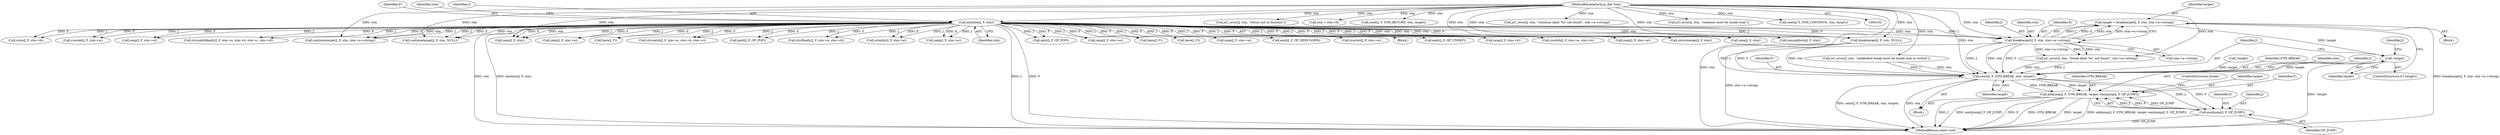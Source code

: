 digraph "1_ghostscript_5008105780c0b0182ea6eda83ad5598f225be3ee@del" {
"1000559" [label="(Call,target = breaktarget(J, F, stm, stm->a->string))"];
"1000561" [label="(Call,breaktarget(J, F, stm, stm->a->string))"];
"1000111" [label="(Call,emitline(J, F, stm))"];
"1000104" [label="(MethodParameterIn,js_Ast *stm)"];
"1000571" [label="(Call,!target)"];
"1000598" [label="(Call,cexit(J, F, STM_BREAK, stm, target))"];
"1000604" [label="(Call,addjump(J, F, STM_BREAK, target, emitjump(J, F, OP_JUMP)))"];
"1000609" [label="(Call,emitjump(J, F, OP_JUMP))"];
"1000111" [label="(Call,emitline(J, F, stm))"];
"1000603" [label="(Identifier,target)"];
"1000586" [label="(Call,breaktarget(J, F, stm, NULL))"];
"1000562" [label="(Identifier,J)"];
"1000440" [label="(Call,cassignforin(J, F, stm))"];
"1000622" [label="(Call,continuetarget(J, F, stm, stm->a->string))"];
"1000680" [label="(Call,cexp(J, F, stm->a))"];
"1000112" [label="(Identifier,J)"];
"1000225" [label="(Call,here(J, F))"];
"1000571" [label="(Call,!target)"];
"1000815" [label="(Call,emit(J, F, OP_POP))"];
"1000793" [label="(Call,ctryfinally(J, F, stm->a, stm->d))"];
"1000599" [label="(Identifier,J)"];
"1000700" [label="(Call,jsC_error(J, stm, \"return not in function\"))"];
"1000525" [label="(Call,stm = stm->b)"];
"1000573" [label="(Call,jsC_error(J, stm, \"break label '%s' not found\", stm->a->string))"];
"1000609" [label="(Call,emitjump(J, F, OP_JUMP))"];
"1000574" [label="(Identifier,J)"];
"1000611" [label="(Identifier,F)"];
"1000123" [label="(Call,cstmlist(J, F, stm->a))"];
"1000607" [label="(Identifier,STM_BREAK)"];
"1000565" [label="(Call,stm->a->string)"];
"1000199" [label="(Call,cexp(J, F, stm->a))"];
"1000572" [label="(Identifier,target)"];
"1000564" [label="(Identifier,stm)"];
"1000114" [label="(Identifier,stm)"];
"1000647" [label="(Call,continuetarget(J, F, stm, NULL))"];
"1000119" [label="(Block,)"];
"1000592" [label="(Call,!target)"];
"1000779" [label="(Call,ctrycatch(J, F, stm->a, stm->b, stm->c))"];
"1000558" [label="(Block,)"];
"1000598" [label="(Call,cexit(J, F, STM_BREAK, stm, target))"];
"1000601" [label="(Identifier,STM_BREAK)"];
"1000136" [label="(Call,emit(J, F, OP_POP))"];
"1000602" [label="(Identifier,stm)"];
"1000728" [label="(Call,cexp(J, F, stm->a))"];
"1000559" [label="(Call,target = breaktarget(J, F, stm, stm->a->string))"];
"1000339" [label="(Call,here(J, F))"];
"1000704" [label="(Call,cexit(J, F, STM_RETURN, stm, target))"];
"1000563" [label="(Identifier,F)"];
"1000264" [label="(Call,here(J, F))"];
"1000570" [label="(ControlStructure,if (!target))"];
"1000716" [label="(Call,cexp(J, F, stm->a))"];
"1000594" [label="(Call,jsC_error(J, stm, \"unlabelled break must be inside loop or switch\"))"];
"1000613" [label="(ControlStructure,break;)"];
"1000825" [label="(Call,cexp(J, F, stm))"];
"1000804" [label="(Call,emit(J, F, OP_DEBUGGER))"];
"1000608" [label="(Identifier,target)"];
"1000819" [label="(Call,cexp(J, F, stm))"];
"1000314" [label="(Call,cvarinit(J, F, stm->a))"];
"1000105" [label="(Block,)"];
"1000634" [label="(Call,jsC_error(J, stm, \"continue label '%s' not found\", stm->a->string))"];
"1000687" [label="(Call,emit(J, F, OP_UNDEF))"];
"1000414" [label="(Call,cexp(J, F, stm->b))"];
"1000104" [label="(MethodParameterIn,js_Ast *stm)"];
"1000492" [label="(Call,cswitch(J, F, stm->a, stm->b))"];
"1000693" [label="(Call,returntarget(J, F, stm))"];
"1000604" [label="(Call,addjump(J, F, STM_BREAK, target, emitjump(J, F, OP_JUMP)))"];
"1000327" [label="(Call,cexp(J, F, stm->a))"];
"1000560" [label="(Identifier,target)"];
"1000655" [label="(Call,jsC_error(J, stm, \"continue must be inside loop\"))"];
"1000113" [label="(Identifier,F)"];
"1000513" [label="(Call,cstm(J, F, stm->b))"];
"1000146" [label="(Call,cvarinit(J, F, stm->a))"];
"1000834" [label="(MethodReturn,static void)"];
"1000159" [label="(Call,cexp(J, F, stm->a))"];
"1000605" [label="(Identifier,J)"];
"1000612" [label="(Identifier,OP_JUMP)"];
"1000610" [label="(Identifier,J)"];
"1000606" [label="(Identifier,F)"];
"1000561" [label="(Call,breaktarget(J, F, stm, stm->a->string))"];
"1000659" [label="(Call,cexit(J, F, STM_CONTINUE, stm, target))"];
"1000763" [label="(Call,ctrycatchfinally(J, F, stm->a, stm->b, stm->c, stm->d))"];
"1000600" [label="(Identifier,F)"];
"1000117" [label="(Identifier,stm)"];
"1000559" -> "1000558"  [label="AST: "];
"1000559" -> "1000561"  [label="CFG: "];
"1000560" -> "1000559"  [label="AST: "];
"1000561" -> "1000559"  [label="AST: "];
"1000572" -> "1000559"  [label="CFG: "];
"1000559" -> "1000834"  [label="DDG: breaktarget(J, F, stm, stm->a->string)"];
"1000561" -> "1000559"  [label="DDG: J"];
"1000561" -> "1000559"  [label="DDG: F"];
"1000561" -> "1000559"  [label="DDG: stm"];
"1000561" -> "1000559"  [label="DDG: stm->a->string"];
"1000559" -> "1000571"  [label="DDG: target"];
"1000561" -> "1000565"  [label="CFG: "];
"1000562" -> "1000561"  [label="AST: "];
"1000563" -> "1000561"  [label="AST: "];
"1000564" -> "1000561"  [label="AST: "];
"1000565" -> "1000561"  [label="AST: "];
"1000561" -> "1000834"  [label="DDG: stm->a->string"];
"1000111" -> "1000561"  [label="DDG: J"];
"1000111" -> "1000561"  [label="DDG: F"];
"1000111" -> "1000561"  [label="DDG: stm"];
"1000104" -> "1000561"  [label="DDG: stm"];
"1000561" -> "1000573"  [label="DDG: J"];
"1000561" -> "1000573"  [label="DDG: stm"];
"1000561" -> "1000573"  [label="DDG: stm->a->string"];
"1000561" -> "1000598"  [label="DDG: J"];
"1000561" -> "1000598"  [label="DDG: F"];
"1000561" -> "1000598"  [label="DDG: stm"];
"1000111" -> "1000105"  [label="AST: "];
"1000111" -> "1000114"  [label="CFG: "];
"1000112" -> "1000111"  [label="AST: "];
"1000113" -> "1000111"  [label="AST: "];
"1000114" -> "1000111"  [label="AST: "];
"1000117" -> "1000111"  [label="CFG: "];
"1000111" -> "1000834"  [label="DDG: stm"];
"1000111" -> "1000834"  [label="DDG: J"];
"1000111" -> "1000834"  [label="DDG: F"];
"1000111" -> "1000834"  [label="DDG: emitline(J, F, stm)"];
"1000104" -> "1000111"  [label="DDG: stm"];
"1000111" -> "1000123"  [label="DDG: J"];
"1000111" -> "1000123"  [label="DDG: F"];
"1000111" -> "1000136"  [label="DDG: J"];
"1000111" -> "1000136"  [label="DDG: F"];
"1000111" -> "1000146"  [label="DDG: J"];
"1000111" -> "1000146"  [label="DDG: F"];
"1000111" -> "1000159"  [label="DDG: J"];
"1000111" -> "1000159"  [label="DDG: F"];
"1000111" -> "1000199"  [label="DDG: J"];
"1000111" -> "1000199"  [label="DDG: F"];
"1000111" -> "1000225"  [label="DDG: J"];
"1000111" -> "1000225"  [label="DDG: F"];
"1000111" -> "1000264"  [label="DDG: J"];
"1000111" -> "1000264"  [label="DDG: F"];
"1000111" -> "1000314"  [label="DDG: J"];
"1000111" -> "1000314"  [label="DDG: F"];
"1000111" -> "1000327"  [label="DDG: J"];
"1000111" -> "1000327"  [label="DDG: F"];
"1000111" -> "1000339"  [label="DDG: J"];
"1000111" -> "1000339"  [label="DDG: F"];
"1000111" -> "1000414"  [label="DDG: J"];
"1000111" -> "1000414"  [label="DDG: F"];
"1000111" -> "1000440"  [label="DDG: stm"];
"1000111" -> "1000492"  [label="DDG: J"];
"1000111" -> "1000492"  [label="DDG: F"];
"1000111" -> "1000513"  [label="DDG: J"];
"1000111" -> "1000513"  [label="DDG: F"];
"1000111" -> "1000586"  [label="DDG: J"];
"1000111" -> "1000586"  [label="DDG: F"];
"1000111" -> "1000586"  [label="DDG: stm"];
"1000111" -> "1000622"  [label="DDG: J"];
"1000111" -> "1000622"  [label="DDG: F"];
"1000111" -> "1000622"  [label="DDG: stm"];
"1000111" -> "1000647"  [label="DDG: J"];
"1000111" -> "1000647"  [label="DDG: F"];
"1000111" -> "1000647"  [label="DDG: stm"];
"1000111" -> "1000680"  [label="DDG: J"];
"1000111" -> "1000680"  [label="DDG: F"];
"1000111" -> "1000687"  [label="DDG: J"];
"1000111" -> "1000687"  [label="DDG: F"];
"1000111" -> "1000693"  [label="DDG: stm"];
"1000111" -> "1000716"  [label="DDG: J"];
"1000111" -> "1000716"  [label="DDG: F"];
"1000111" -> "1000728"  [label="DDG: J"];
"1000111" -> "1000728"  [label="DDG: F"];
"1000111" -> "1000763"  [label="DDG: J"];
"1000111" -> "1000763"  [label="DDG: F"];
"1000111" -> "1000779"  [label="DDG: J"];
"1000111" -> "1000779"  [label="DDG: F"];
"1000111" -> "1000793"  [label="DDG: J"];
"1000111" -> "1000793"  [label="DDG: F"];
"1000111" -> "1000804"  [label="DDG: J"];
"1000111" -> "1000804"  [label="DDG: F"];
"1000111" -> "1000815"  [label="DDG: J"];
"1000111" -> "1000815"  [label="DDG: F"];
"1000111" -> "1000819"  [label="DDG: stm"];
"1000111" -> "1000825"  [label="DDG: J"];
"1000111" -> "1000825"  [label="DDG: F"];
"1000111" -> "1000825"  [label="DDG: stm"];
"1000104" -> "1000102"  [label="AST: "];
"1000104" -> "1000834"  [label="DDG: stm"];
"1000104" -> "1000440"  [label="DDG: stm"];
"1000104" -> "1000525"  [label="DDG: stm"];
"1000104" -> "1000573"  [label="DDG: stm"];
"1000104" -> "1000586"  [label="DDG: stm"];
"1000104" -> "1000594"  [label="DDG: stm"];
"1000104" -> "1000598"  [label="DDG: stm"];
"1000104" -> "1000622"  [label="DDG: stm"];
"1000104" -> "1000634"  [label="DDG: stm"];
"1000104" -> "1000647"  [label="DDG: stm"];
"1000104" -> "1000655"  [label="DDG: stm"];
"1000104" -> "1000659"  [label="DDG: stm"];
"1000104" -> "1000693"  [label="DDG: stm"];
"1000104" -> "1000700"  [label="DDG: stm"];
"1000104" -> "1000704"  [label="DDG: stm"];
"1000104" -> "1000819"  [label="DDG: stm"];
"1000104" -> "1000825"  [label="DDG: stm"];
"1000571" -> "1000570"  [label="AST: "];
"1000571" -> "1000572"  [label="CFG: "];
"1000572" -> "1000571"  [label="AST: "];
"1000574" -> "1000571"  [label="CFG: "];
"1000599" -> "1000571"  [label="CFG: "];
"1000571" -> "1000834"  [label="DDG: !target"];
"1000571" -> "1000598"  [label="DDG: target"];
"1000598" -> "1000119"  [label="AST: "];
"1000598" -> "1000603"  [label="CFG: "];
"1000599" -> "1000598"  [label="AST: "];
"1000600" -> "1000598"  [label="AST: "];
"1000601" -> "1000598"  [label="AST: "];
"1000602" -> "1000598"  [label="AST: "];
"1000603" -> "1000598"  [label="AST: "];
"1000605" -> "1000598"  [label="CFG: "];
"1000598" -> "1000834"  [label="DDG: cexit(J, F, STM_BREAK, stm, target)"];
"1000598" -> "1000834"  [label="DDG: stm"];
"1000586" -> "1000598"  [label="DDG: J"];
"1000586" -> "1000598"  [label="DDG: F"];
"1000586" -> "1000598"  [label="DDG: stm"];
"1000573" -> "1000598"  [label="DDG: J"];
"1000573" -> "1000598"  [label="DDG: stm"];
"1000594" -> "1000598"  [label="DDG: J"];
"1000594" -> "1000598"  [label="DDG: stm"];
"1000592" -> "1000598"  [label="DDG: target"];
"1000598" -> "1000604"  [label="DDG: STM_BREAK"];
"1000598" -> "1000604"  [label="DDG: target"];
"1000598" -> "1000609"  [label="DDG: J"];
"1000598" -> "1000609"  [label="DDG: F"];
"1000604" -> "1000119"  [label="AST: "];
"1000604" -> "1000609"  [label="CFG: "];
"1000605" -> "1000604"  [label="AST: "];
"1000606" -> "1000604"  [label="AST: "];
"1000607" -> "1000604"  [label="AST: "];
"1000608" -> "1000604"  [label="AST: "];
"1000609" -> "1000604"  [label="AST: "];
"1000613" -> "1000604"  [label="CFG: "];
"1000604" -> "1000834"  [label="DDG: STM_BREAK"];
"1000604" -> "1000834"  [label="DDG: target"];
"1000604" -> "1000834"  [label="DDG: addjump(J, F, STM_BREAK, target, emitjump(J, F, OP_JUMP))"];
"1000604" -> "1000834"  [label="DDG: J"];
"1000604" -> "1000834"  [label="DDG: emitjump(J, F, OP_JUMP)"];
"1000604" -> "1000834"  [label="DDG: F"];
"1000609" -> "1000604"  [label="DDG: J"];
"1000609" -> "1000604"  [label="DDG: F"];
"1000609" -> "1000604"  [label="DDG: OP_JUMP"];
"1000609" -> "1000612"  [label="CFG: "];
"1000610" -> "1000609"  [label="AST: "];
"1000611" -> "1000609"  [label="AST: "];
"1000612" -> "1000609"  [label="AST: "];
"1000609" -> "1000834"  [label="DDG: OP_JUMP"];
}
